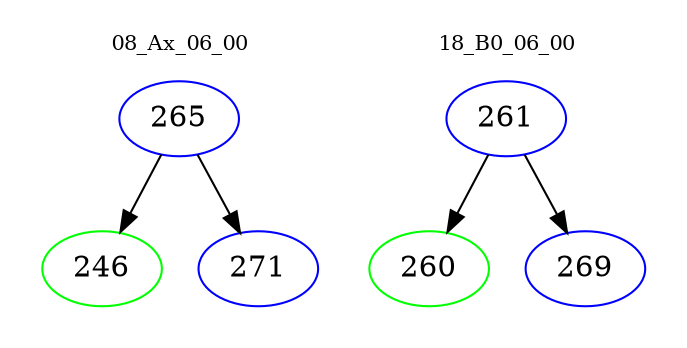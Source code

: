 digraph{
subgraph cluster_0 {
color = white
label = "08_Ax_06_00";
fontsize=10;
T0_265 [label="265", color="blue"]
T0_265 -> T0_246 [color="black"]
T0_246 [label="246", color="green"]
T0_265 -> T0_271 [color="black"]
T0_271 [label="271", color="blue"]
}
subgraph cluster_1 {
color = white
label = "18_B0_06_00";
fontsize=10;
T1_261 [label="261", color="blue"]
T1_261 -> T1_260 [color="black"]
T1_260 [label="260", color="green"]
T1_261 -> T1_269 [color="black"]
T1_269 [label="269", color="blue"]
}
}
